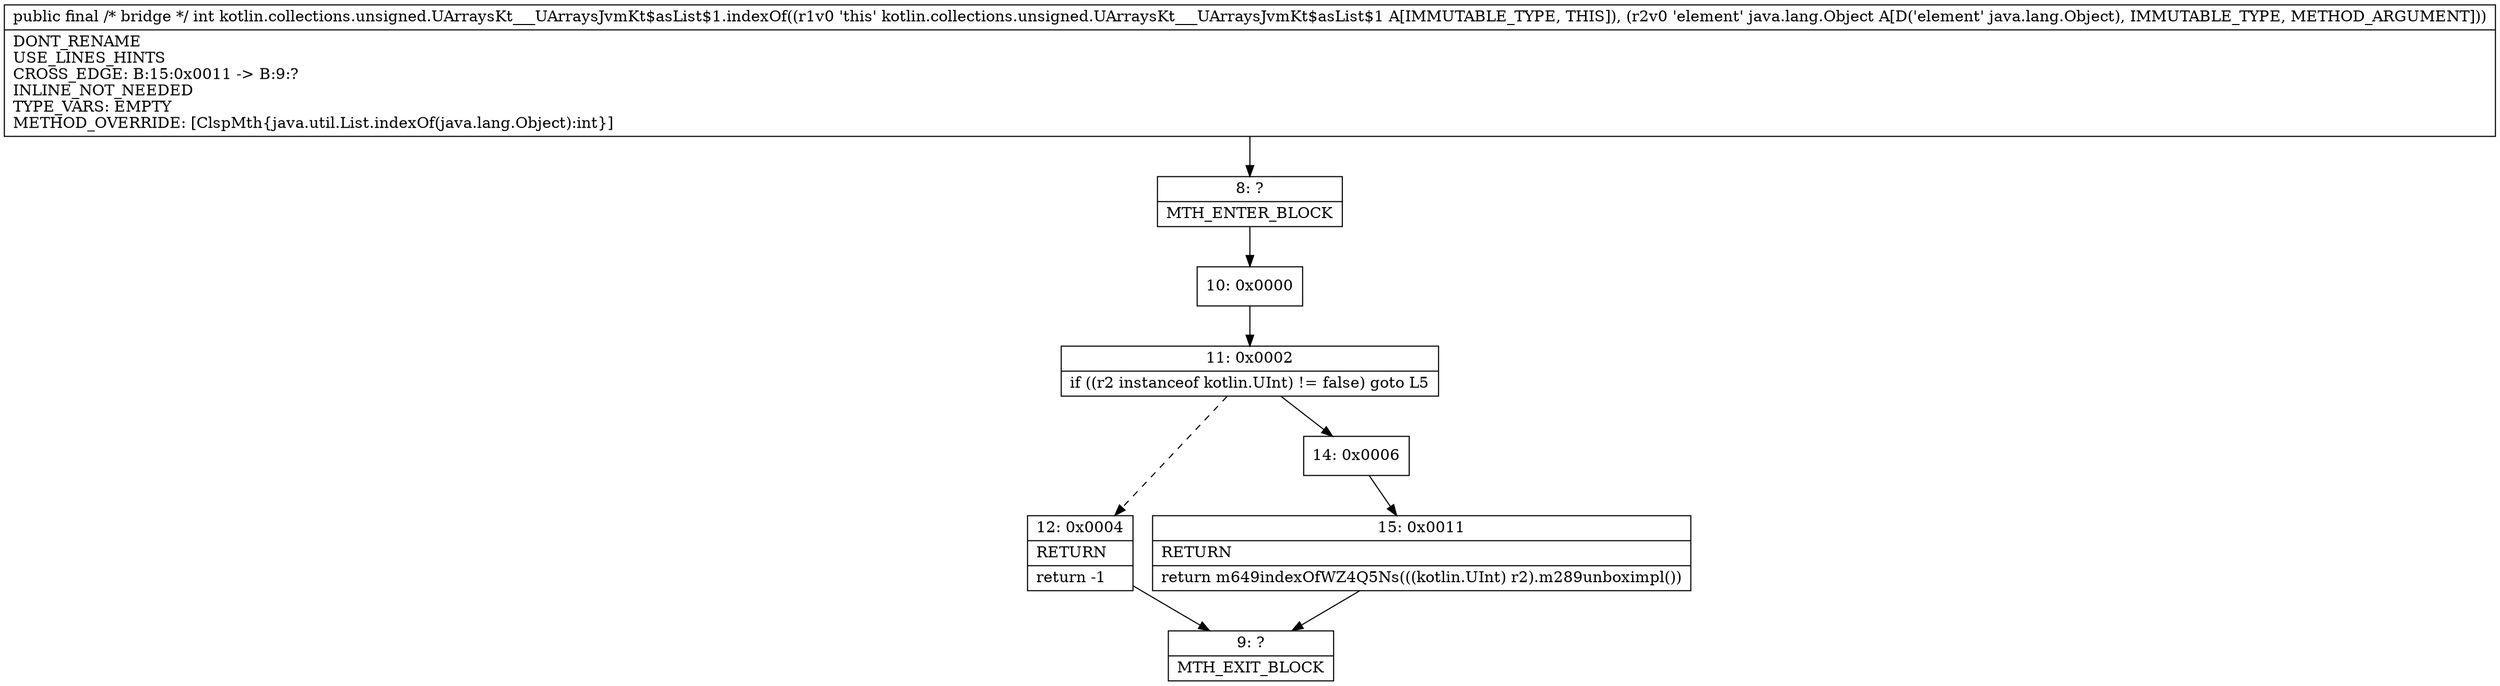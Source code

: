 digraph "CFG forkotlin.collections.unsigned.UArraysKt___UArraysJvmKt$asList$1.indexOf(Ljava\/lang\/Object;)I" {
Node_8 [shape=record,label="{8\:\ ?|MTH_ENTER_BLOCK\l}"];
Node_10 [shape=record,label="{10\:\ 0x0000}"];
Node_11 [shape=record,label="{11\:\ 0x0002|if ((r2 instanceof kotlin.UInt) != false) goto L5\l}"];
Node_12 [shape=record,label="{12\:\ 0x0004|RETURN\l|return \-1\l}"];
Node_9 [shape=record,label="{9\:\ ?|MTH_EXIT_BLOCK\l}"];
Node_14 [shape=record,label="{14\:\ 0x0006}"];
Node_15 [shape=record,label="{15\:\ 0x0011|RETURN\l|return m649indexOfWZ4Q5Ns(((kotlin.UInt) r2).m289unboximpl())\l}"];
MethodNode[shape=record,label="{public final \/* bridge *\/ int kotlin.collections.unsigned.UArraysKt___UArraysJvmKt$asList$1.indexOf((r1v0 'this' kotlin.collections.unsigned.UArraysKt___UArraysJvmKt$asList$1 A[IMMUTABLE_TYPE, THIS]), (r2v0 'element' java.lang.Object A[D('element' java.lang.Object), IMMUTABLE_TYPE, METHOD_ARGUMENT]))  | DONT_RENAME\lUSE_LINES_HINTS\lCROSS_EDGE: B:15:0x0011 \-\> B:9:?\lINLINE_NOT_NEEDED\lTYPE_VARS: EMPTY\lMETHOD_OVERRIDE: [ClspMth\{java.util.List.indexOf(java.lang.Object):int\}]\l}"];
MethodNode -> Node_8;Node_8 -> Node_10;
Node_10 -> Node_11;
Node_11 -> Node_12[style=dashed];
Node_11 -> Node_14;
Node_12 -> Node_9;
Node_14 -> Node_15;
Node_15 -> Node_9;
}

